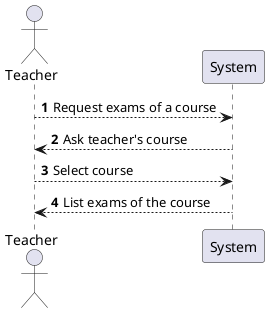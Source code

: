 @startuml

autonumber

actor Teacher
participant System

Teacher --> System : Request exams of a course
System --> Teacher : Ask teacher's course
Teacher --> System : Select course
System --> Teacher : List exams of the course

@enduml